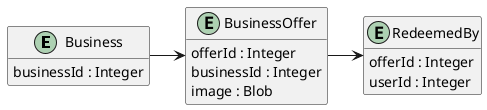 @startuml

hide methods

entity Business {
businessId : Integer
}

entity BusinessOffer {
offerId : Integer
businessId : Integer
image : Blob
}

entity RedeemedBy {
offerId : Integer
userId : Integer
}

Business -> BusinessOffer
BusinessOffer -> RedeemedBy

@enduml
